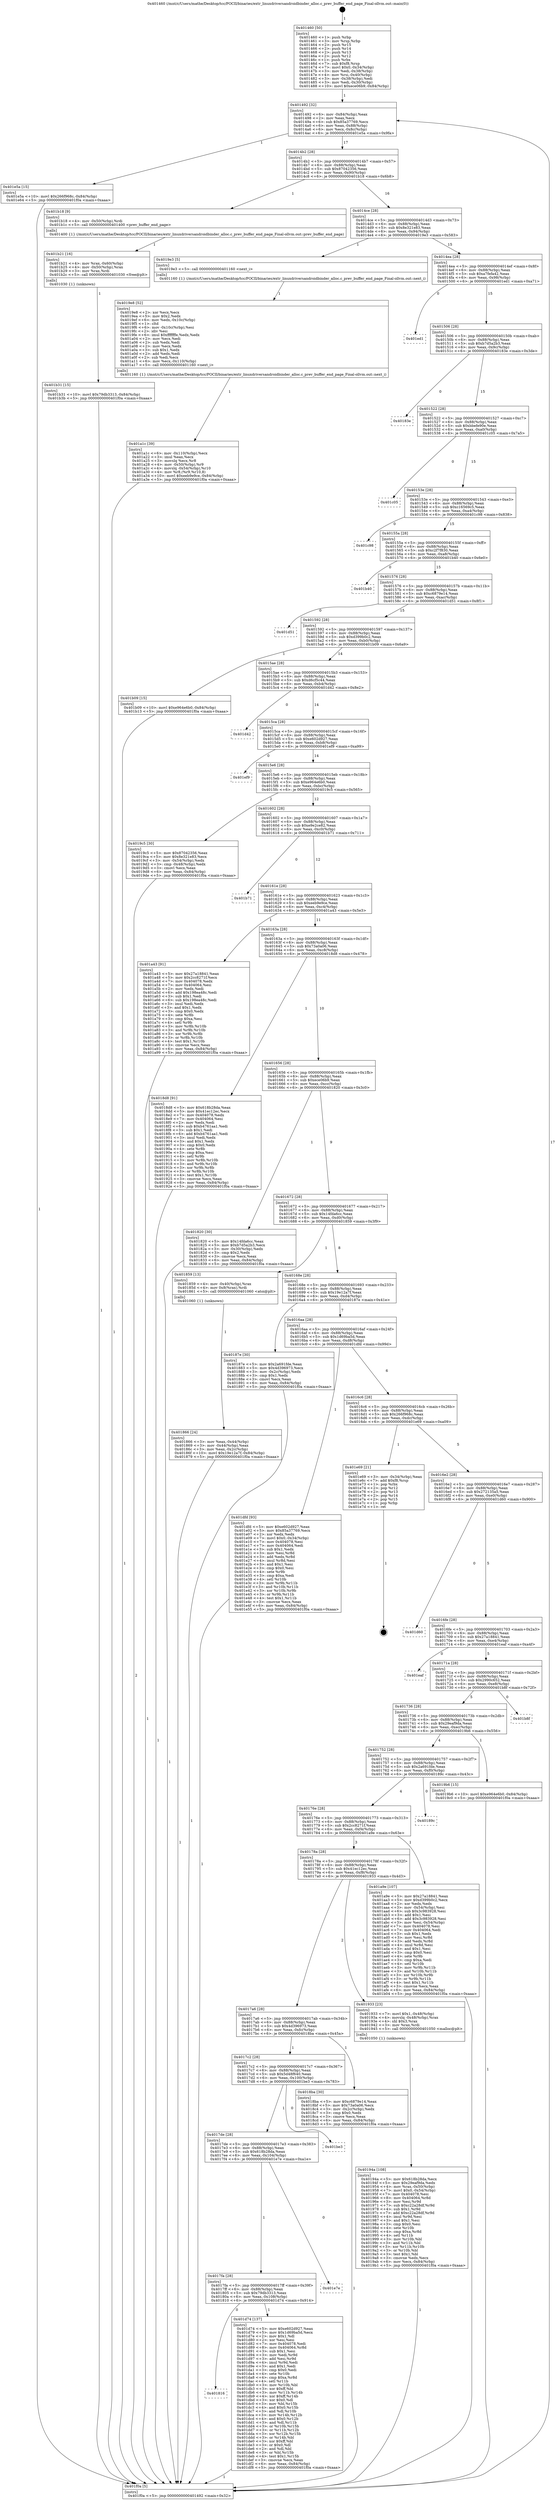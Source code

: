 digraph "0x401460" {
  label = "0x401460 (/mnt/c/Users/mathe/Desktop/tcc/POCII/binaries/extr_linuxdriversandroidbinder_alloc.c_prev_buffer_end_page_Final-ollvm.out::main(0))"
  labelloc = "t"
  node[shape=record]

  Entry [label="",width=0.3,height=0.3,shape=circle,fillcolor=black,style=filled]
  "0x401492" [label="{
     0x401492 [32]\l
     | [instrs]\l
     &nbsp;&nbsp;0x401492 \<+6\>: mov -0x84(%rbp),%eax\l
     &nbsp;&nbsp;0x401498 \<+2\>: mov %eax,%ecx\l
     &nbsp;&nbsp;0x40149a \<+6\>: sub $0x85a37769,%ecx\l
     &nbsp;&nbsp;0x4014a0 \<+6\>: mov %eax,-0x88(%rbp)\l
     &nbsp;&nbsp;0x4014a6 \<+6\>: mov %ecx,-0x8c(%rbp)\l
     &nbsp;&nbsp;0x4014ac \<+6\>: je 0000000000401e5a \<main+0x9fa\>\l
  }"]
  "0x401e5a" [label="{
     0x401e5a [15]\l
     | [instrs]\l
     &nbsp;&nbsp;0x401e5a \<+10\>: movl $0x266f968c,-0x84(%rbp)\l
     &nbsp;&nbsp;0x401e64 \<+5\>: jmp 0000000000401f0a \<main+0xaaa\>\l
  }"]
  "0x4014b2" [label="{
     0x4014b2 [28]\l
     | [instrs]\l
     &nbsp;&nbsp;0x4014b2 \<+5\>: jmp 00000000004014b7 \<main+0x57\>\l
     &nbsp;&nbsp;0x4014b7 \<+6\>: mov -0x88(%rbp),%eax\l
     &nbsp;&nbsp;0x4014bd \<+5\>: sub $0x87042356,%eax\l
     &nbsp;&nbsp;0x4014c2 \<+6\>: mov %eax,-0x90(%rbp)\l
     &nbsp;&nbsp;0x4014c8 \<+6\>: je 0000000000401b18 \<main+0x6b8\>\l
  }"]
  Exit [label="",width=0.3,height=0.3,shape=circle,fillcolor=black,style=filled,peripheries=2]
  "0x401b18" [label="{
     0x401b18 [9]\l
     | [instrs]\l
     &nbsp;&nbsp;0x401b18 \<+4\>: mov -0x50(%rbp),%rdi\l
     &nbsp;&nbsp;0x401b1c \<+5\>: call 0000000000401400 \<prev_buffer_end_page\>\l
     | [calls]\l
     &nbsp;&nbsp;0x401400 \{1\} (/mnt/c/Users/mathe/Desktop/tcc/POCII/binaries/extr_linuxdriversandroidbinder_alloc.c_prev_buffer_end_page_Final-ollvm.out::prev_buffer_end_page)\l
  }"]
  "0x4014ce" [label="{
     0x4014ce [28]\l
     | [instrs]\l
     &nbsp;&nbsp;0x4014ce \<+5\>: jmp 00000000004014d3 \<main+0x73\>\l
     &nbsp;&nbsp;0x4014d3 \<+6\>: mov -0x88(%rbp),%eax\l
     &nbsp;&nbsp;0x4014d9 \<+5\>: sub $0x8e321e83,%eax\l
     &nbsp;&nbsp;0x4014de \<+6\>: mov %eax,-0x94(%rbp)\l
     &nbsp;&nbsp;0x4014e4 \<+6\>: je 00000000004019e3 \<main+0x583\>\l
  }"]
  "0x401816" [label="{
     0x401816\l
  }", style=dashed]
  "0x4019e3" [label="{
     0x4019e3 [5]\l
     | [instrs]\l
     &nbsp;&nbsp;0x4019e3 \<+5\>: call 0000000000401160 \<next_i\>\l
     | [calls]\l
     &nbsp;&nbsp;0x401160 \{1\} (/mnt/c/Users/mathe/Desktop/tcc/POCII/binaries/extr_linuxdriversandroidbinder_alloc.c_prev_buffer_end_page_Final-ollvm.out::next_i)\l
  }"]
  "0x4014ea" [label="{
     0x4014ea [28]\l
     | [instrs]\l
     &nbsp;&nbsp;0x4014ea \<+5\>: jmp 00000000004014ef \<main+0x8f\>\l
     &nbsp;&nbsp;0x4014ef \<+6\>: mov -0x88(%rbp),%eax\l
     &nbsp;&nbsp;0x4014f5 \<+5\>: sub $0xa7fefa42,%eax\l
     &nbsp;&nbsp;0x4014fa \<+6\>: mov %eax,-0x98(%rbp)\l
     &nbsp;&nbsp;0x401500 \<+6\>: je 0000000000401ed1 \<main+0xa71\>\l
  }"]
  "0x401d74" [label="{
     0x401d74 [137]\l
     | [instrs]\l
     &nbsp;&nbsp;0x401d74 \<+5\>: mov $0xe602d927,%eax\l
     &nbsp;&nbsp;0x401d79 \<+5\>: mov $0x1d69ba5d,%ecx\l
     &nbsp;&nbsp;0x401d7e \<+2\>: mov $0x1,%dl\l
     &nbsp;&nbsp;0x401d80 \<+2\>: xor %esi,%esi\l
     &nbsp;&nbsp;0x401d82 \<+7\>: mov 0x404078,%edi\l
     &nbsp;&nbsp;0x401d89 \<+8\>: mov 0x404064,%r8d\l
     &nbsp;&nbsp;0x401d91 \<+3\>: sub $0x1,%esi\l
     &nbsp;&nbsp;0x401d94 \<+3\>: mov %edi,%r9d\l
     &nbsp;&nbsp;0x401d97 \<+3\>: add %esi,%r9d\l
     &nbsp;&nbsp;0x401d9a \<+4\>: imul %r9d,%edi\l
     &nbsp;&nbsp;0x401d9e \<+3\>: and $0x1,%edi\l
     &nbsp;&nbsp;0x401da1 \<+3\>: cmp $0x0,%edi\l
     &nbsp;&nbsp;0x401da4 \<+4\>: sete %r10b\l
     &nbsp;&nbsp;0x401da8 \<+4\>: cmp $0xa,%r8d\l
     &nbsp;&nbsp;0x401dac \<+4\>: setl %r11b\l
     &nbsp;&nbsp;0x401db0 \<+3\>: mov %r10b,%bl\l
     &nbsp;&nbsp;0x401db3 \<+3\>: xor $0xff,%bl\l
     &nbsp;&nbsp;0x401db6 \<+3\>: mov %r11b,%r14b\l
     &nbsp;&nbsp;0x401db9 \<+4\>: xor $0xff,%r14b\l
     &nbsp;&nbsp;0x401dbd \<+3\>: xor $0x0,%dl\l
     &nbsp;&nbsp;0x401dc0 \<+3\>: mov %bl,%r15b\l
     &nbsp;&nbsp;0x401dc3 \<+4\>: and $0x0,%r15b\l
     &nbsp;&nbsp;0x401dc7 \<+3\>: and %dl,%r10b\l
     &nbsp;&nbsp;0x401dca \<+3\>: mov %r14b,%r12b\l
     &nbsp;&nbsp;0x401dcd \<+4\>: and $0x0,%r12b\l
     &nbsp;&nbsp;0x401dd1 \<+3\>: and %dl,%r11b\l
     &nbsp;&nbsp;0x401dd4 \<+3\>: or %r10b,%r15b\l
     &nbsp;&nbsp;0x401dd7 \<+3\>: or %r11b,%r12b\l
     &nbsp;&nbsp;0x401dda \<+3\>: xor %r12b,%r15b\l
     &nbsp;&nbsp;0x401ddd \<+3\>: or %r14b,%bl\l
     &nbsp;&nbsp;0x401de0 \<+3\>: xor $0xff,%bl\l
     &nbsp;&nbsp;0x401de3 \<+3\>: or $0x0,%dl\l
     &nbsp;&nbsp;0x401de6 \<+2\>: and %dl,%bl\l
     &nbsp;&nbsp;0x401de8 \<+3\>: or %bl,%r15b\l
     &nbsp;&nbsp;0x401deb \<+4\>: test $0x1,%r15b\l
     &nbsp;&nbsp;0x401def \<+3\>: cmovne %ecx,%eax\l
     &nbsp;&nbsp;0x401df2 \<+6\>: mov %eax,-0x84(%rbp)\l
     &nbsp;&nbsp;0x401df8 \<+5\>: jmp 0000000000401f0a \<main+0xaaa\>\l
  }"]
  "0x401ed1" [label="{
     0x401ed1\l
  }", style=dashed]
  "0x401506" [label="{
     0x401506 [28]\l
     | [instrs]\l
     &nbsp;&nbsp;0x401506 \<+5\>: jmp 000000000040150b \<main+0xab\>\l
     &nbsp;&nbsp;0x40150b \<+6\>: mov -0x88(%rbp),%eax\l
     &nbsp;&nbsp;0x401511 \<+5\>: sub $0xb7d5a2b3,%eax\l
     &nbsp;&nbsp;0x401516 \<+6\>: mov %eax,-0x9c(%rbp)\l
     &nbsp;&nbsp;0x40151c \<+6\>: je 000000000040183e \<main+0x3de\>\l
  }"]
  "0x4017fa" [label="{
     0x4017fa [28]\l
     | [instrs]\l
     &nbsp;&nbsp;0x4017fa \<+5\>: jmp 00000000004017ff \<main+0x39f\>\l
     &nbsp;&nbsp;0x4017ff \<+6\>: mov -0x88(%rbp),%eax\l
     &nbsp;&nbsp;0x401805 \<+5\>: sub $0x79db3313,%eax\l
     &nbsp;&nbsp;0x40180a \<+6\>: mov %eax,-0x108(%rbp)\l
     &nbsp;&nbsp;0x401810 \<+6\>: je 0000000000401d74 \<main+0x914\>\l
  }"]
  "0x40183e" [label="{
     0x40183e\l
  }", style=dashed]
  "0x401522" [label="{
     0x401522 [28]\l
     | [instrs]\l
     &nbsp;&nbsp;0x401522 \<+5\>: jmp 0000000000401527 \<main+0xc7\>\l
     &nbsp;&nbsp;0x401527 \<+6\>: mov -0x88(%rbp),%eax\l
     &nbsp;&nbsp;0x40152d \<+5\>: sub $0xbbefe90e,%eax\l
     &nbsp;&nbsp;0x401532 \<+6\>: mov %eax,-0xa0(%rbp)\l
     &nbsp;&nbsp;0x401538 \<+6\>: je 0000000000401c05 \<main+0x7a5\>\l
  }"]
  "0x401e7e" [label="{
     0x401e7e\l
  }", style=dashed]
  "0x401c05" [label="{
     0x401c05\l
  }", style=dashed]
  "0x40153e" [label="{
     0x40153e [28]\l
     | [instrs]\l
     &nbsp;&nbsp;0x40153e \<+5\>: jmp 0000000000401543 \<main+0xe3\>\l
     &nbsp;&nbsp;0x401543 \<+6\>: mov -0x88(%rbp),%eax\l
     &nbsp;&nbsp;0x401549 \<+5\>: sub $0xc16569c5,%eax\l
     &nbsp;&nbsp;0x40154e \<+6\>: mov %eax,-0xa4(%rbp)\l
     &nbsp;&nbsp;0x401554 \<+6\>: je 0000000000401c98 \<main+0x838\>\l
  }"]
  "0x4017de" [label="{
     0x4017de [28]\l
     | [instrs]\l
     &nbsp;&nbsp;0x4017de \<+5\>: jmp 00000000004017e3 \<main+0x383\>\l
     &nbsp;&nbsp;0x4017e3 \<+6\>: mov -0x88(%rbp),%eax\l
     &nbsp;&nbsp;0x4017e9 \<+5\>: sub $0x618b28da,%eax\l
     &nbsp;&nbsp;0x4017ee \<+6\>: mov %eax,-0x104(%rbp)\l
     &nbsp;&nbsp;0x4017f4 \<+6\>: je 0000000000401e7e \<main+0xa1e\>\l
  }"]
  "0x401c98" [label="{
     0x401c98\l
  }", style=dashed]
  "0x40155a" [label="{
     0x40155a [28]\l
     | [instrs]\l
     &nbsp;&nbsp;0x40155a \<+5\>: jmp 000000000040155f \<main+0xff\>\l
     &nbsp;&nbsp;0x40155f \<+6\>: mov -0x88(%rbp),%eax\l
     &nbsp;&nbsp;0x401565 \<+5\>: sub $0xc2f7f830,%eax\l
     &nbsp;&nbsp;0x40156a \<+6\>: mov %eax,-0xa8(%rbp)\l
     &nbsp;&nbsp;0x401570 \<+6\>: je 0000000000401b40 \<main+0x6e0\>\l
  }"]
  "0x401be3" [label="{
     0x401be3\l
  }", style=dashed]
  "0x401b40" [label="{
     0x401b40\l
  }", style=dashed]
  "0x401576" [label="{
     0x401576 [28]\l
     | [instrs]\l
     &nbsp;&nbsp;0x401576 \<+5\>: jmp 000000000040157b \<main+0x11b\>\l
     &nbsp;&nbsp;0x40157b \<+6\>: mov -0x88(%rbp),%eax\l
     &nbsp;&nbsp;0x401581 \<+5\>: sub $0xc6879e14,%eax\l
     &nbsp;&nbsp;0x401586 \<+6\>: mov %eax,-0xac(%rbp)\l
     &nbsp;&nbsp;0x40158c \<+6\>: je 0000000000401d51 \<main+0x8f1\>\l
  }"]
  "0x401b31" [label="{
     0x401b31 [15]\l
     | [instrs]\l
     &nbsp;&nbsp;0x401b31 \<+10\>: movl $0x79db3313,-0x84(%rbp)\l
     &nbsp;&nbsp;0x401b3b \<+5\>: jmp 0000000000401f0a \<main+0xaaa\>\l
  }"]
  "0x401d51" [label="{
     0x401d51\l
  }", style=dashed]
  "0x401592" [label="{
     0x401592 [28]\l
     | [instrs]\l
     &nbsp;&nbsp;0x401592 \<+5\>: jmp 0000000000401597 \<main+0x137\>\l
     &nbsp;&nbsp;0x401597 \<+6\>: mov -0x88(%rbp),%eax\l
     &nbsp;&nbsp;0x40159d \<+5\>: sub $0xd399b0c2,%eax\l
     &nbsp;&nbsp;0x4015a2 \<+6\>: mov %eax,-0xb0(%rbp)\l
     &nbsp;&nbsp;0x4015a8 \<+6\>: je 0000000000401b09 \<main+0x6a9\>\l
  }"]
  "0x401b21" [label="{
     0x401b21 [16]\l
     | [instrs]\l
     &nbsp;&nbsp;0x401b21 \<+4\>: mov %rax,-0x60(%rbp)\l
     &nbsp;&nbsp;0x401b25 \<+4\>: mov -0x50(%rbp),%rax\l
     &nbsp;&nbsp;0x401b29 \<+3\>: mov %rax,%rdi\l
     &nbsp;&nbsp;0x401b2c \<+5\>: call 0000000000401030 \<free@plt\>\l
     | [calls]\l
     &nbsp;&nbsp;0x401030 \{1\} (unknown)\l
  }"]
  "0x401b09" [label="{
     0x401b09 [15]\l
     | [instrs]\l
     &nbsp;&nbsp;0x401b09 \<+10\>: movl $0xe964e6b0,-0x84(%rbp)\l
     &nbsp;&nbsp;0x401b13 \<+5\>: jmp 0000000000401f0a \<main+0xaaa\>\l
  }"]
  "0x4015ae" [label="{
     0x4015ae [28]\l
     | [instrs]\l
     &nbsp;&nbsp;0x4015ae \<+5\>: jmp 00000000004015b3 \<main+0x153\>\l
     &nbsp;&nbsp;0x4015b3 \<+6\>: mov -0x88(%rbp),%eax\l
     &nbsp;&nbsp;0x4015b9 \<+5\>: sub $0xd6cf5c44,%eax\l
     &nbsp;&nbsp;0x4015be \<+6\>: mov %eax,-0xb4(%rbp)\l
     &nbsp;&nbsp;0x4015c4 \<+6\>: je 0000000000401d42 \<main+0x8e2\>\l
  }"]
  "0x401a1c" [label="{
     0x401a1c [39]\l
     | [instrs]\l
     &nbsp;&nbsp;0x401a1c \<+6\>: mov -0x110(%rbp),%ecx\l
     &nbsp;&nbsp;0x401a22 \<+3\>: imul %eax,%ecx\l
     &nbsp;&nbsp;0x401a25 \<+3\>: movslq %ecx,%r8\l
     &nbsp;&nbsp;0x401a28 \<+4\>: mov -0x50(%rbp),%r9\l
     &nbsp;&nbsp;0x401a2c \<+4\>: movslq -0x54(%rbp),%r10\l
     &nbsp;&nbsp;0x401a30 \<+4\>: mov %r8,(%r9,%r10,8)\l
     &nbsp;&nbsp;0x401a34 \<+10\>: movl $0xeeb9e9ce,-0x84(%rbp)\l
     &nbsp;&nbsp;0x401a3e \<+5\>: jmp 0000000000401f0a \<main+0xaaa\>\l
  }"]
  "0x401d42" [label="{
     0x401d42\l
  }", style=dashed]
  "0x4015ca" [label="{
     0x4015ca [28]\l
     | [instrs]\l
     &nbsp;&nbsp;0x4015ca \<+5\>: jmp 00000000004015cf \<main+0x16f\>\l
     &nbsp;&nbsp;0x4015cf \<+6\>: mov -0x88(%rbp),%eax\l
     &nbsp;&nbsp;0x4015d5 \<+5\>: sub $0xe602d927,%eax\l
     &nbsp;&nbsp;0x4015da \<+6\>: mov %eax,-0xb8(%rbp)\l
     &nbsp;&nbsp;0x4015e0 \<+6\>: je 0000000000401ef9 \<main+0xa99\>\l
  }"]
  "0x4019e8" [label="{
     0x4019e8 [52]\l
     | [instrs]\l
     &nbsp;&nbsp;0x4019e8 \<+2\>: xor %ecx,%ecx\l
     &nbsp;&nbsp;0x4019ea \<+5\>: mov $0x2,%edx\l
     &nbsp;&nbsp;0x4019ef \<+6\>: mov %edx,-0x10c(%rbp)\l
     &nbsp;&nbsp;0x4019f5 \<+1\>: cltd\l
     &nbsp;&nbsp;0x4019f6 \<+6\>: mov -0x10c(%rbp),%esi\l
     &nbsp;&nbsp;0x4019fc \<+2\>: idiv %esi\l
     &nbsp;&nbsp;0x4019fe \<+6\>: imul $0xfffffffe,%edx,%edx\l
     &nbsp;&nbsp;0x401a04 \<+2\>: mov %ecx,%edi\l
     &nbsp;&nbsp;0x401a06 \<+2\>: sub %edx,%edi\l
     &nbsp;&nbsp;0x401a08 \<+2\>: mov %ecx,%edx\l
     &nbsp;&nbsp;0x401a0a \<+3\>: sub $0x1,%edx\l
     &nbsp;&nbsp;0x401a0d \<+2\>: add %edx,%edi\l
     &nbsp;&nbsp;0x401a0f \<+2\>: sub %edi,%ecx\l
     &nbsp;&nbsp;0x401a11 \<+6\>: mov %ecx,-0x110(%rbp)\l
     &nbsp;&nbsp;0x401a17 \<+5\>: call 0000000000401160 \<next_i\>\l
     | [calls]\l
     &nbsp;&nbsp;0x401160 \{1\} (/mnt/c/Users/mathe/Desktop/tcc/POCII/binaries/extr_linuxdriversandroidbinder_alloc.c_prev_buffer_end_page_Final-ollvm.out::next_i)\l
  }"]
  "0x401ef9" [label="{
     0x401ef9\l
  }", style=dashed]
  "0x4015e6" [label="{
     0x4015e6 [28]\l
     | [instrs]\l
     &nbsp;&nbsp;0x4015e6 \<+5\>: jmp 00000000004015eb \<main+0x18b\>\l
     &nbsp;&nbsp;0x4015eb \<+6\>: mov -0x88(%rbp),%eax\l
     &nbsp;&nbsp;0x4015f1 \<+5\>: sub $0xe964e6b0,%eax\l
     &nbsp;&nbsp;0x4015f6 \<+6\>: mov %eax,-0xbc(%rbp)\l
     &nbsp;&nbsp;0x4015fc \<+6\>: je 00000000004019c5 \<main+0x565\>\l
  }"]
  "0x40194a" [label="{
     0x40194a [108]\l
     | [instrs]\l
     &nbsp;&nbsp;0x40194a \<+5\>: mov $0x618b28da,%ecx\l
     &nbsp;&nbsp;0x40194f \<+5\>: mov $0x29eaf9da,%edx\l
     &nbsp;&nbsp;0x401954 \<+4\>: mov %rax,-0x50(%rbp)\l
     &nbsp;&nbsp;0x401958 \<+7\>: movl $0x0,-0x54(%rbp)\l
     &nbsp;&nbsp;0x40195f \<+7\>: mov 0x404078,%esi\l
     &nbsp;&nbsp;0x401966 \<+8\>: mov 0x404064,%r8d\l
     &nbsp;&nbsp;0x40196e \<+3\>: mov %esi,%r9d\l
     &nbsp;&nbsp;0x401971 \<+7\>: sub $0xc22a28df,%r9d\l
     &nbsp;&nbsp;0x401978 \<+4\>: sub $0x1,%r9d\l
     &nbsp;&nbsp;0x40197c \<+7\>: add $0xc22a28df,%r9d\l
     &nbsp;&nbsp;0x401983 \<+4\>: imul %r9d,%esi\l
     &nbsp;&nbsp;0x401987 \<+3\>: and $0x1,%esi\l
     &nbsp;&nbsp;0x40198a \<+3\>: cmp $0x0,%esi\l
     &nbsp;&nbsp;0x40198d \<+4\>: sete %r10b\l
     &nbsp;&nbsp;0x401991 \<+4\>: cmp $0xa,%r8d\l
     &nbsp;&nbsp;0x401995 \<+4\>: setl %r11b\l
     &nbsp;&nbsp;0x401999 \<+3\>: mov %r10b,%bl\l
     &nbsp;&nbsp;0x40199c \<+3\>: and %r11b,%bl\l
     &nbsp;&nbsp;0x40199f \<+3\>: xor %r11b,%r10b\l
     &nbsp;&nbsp;0x4019a2 \<+3\>: or %r10b,%bl\l
     &nbsp;&nbsp;0x4019a5 \<+3\>: test $0x1,%bl\l
     &nbsp;&nbsp;0x4019a8 \<+3\>: cmovne %edx,%ecx\l
     &nbsp;&nbsp;0x4019ab \<+6\>: mov %ecx,-0x84(%rbp)\l
     &nbsp;&nbsp;0x4019b1 \<+5\>: jmp 0000000000401f0a \<main+0xaaa\>\l
  }"]
  "0x4019c5" [label="{
     0x4019c5 [30]\l
     | [instrs]\l
     &nbsp;&nbsp;0x4019c5 \<+5\>: mov $0x87042356,%eax\l
     &nbsp;&nbsp;0x4019ca \<+5\>: mov $0x8e321e83,%ecx\l
     &nbsp;&nbsp;0x4019cf \<+3\>: mov -0x54(%rbp),%edx\l
     &nbsp;&nbsp;0x4019d2 \<+3\>: cmp -0x48(%rbp),%edx\l
     &nbsp;&nbsp;0x4019d5 \<+3\>: cmovl %ecx,%eax\l
     &nbsp;&nbsp;0x4019d8 \<+6\>: mov %eax,-0x84(%rbp)\l
     &nbsp;&nbsp;0x4019de \<+5\>: jmp 0000000000401f0a \<main+0xaaa\>\l
  }"]
  "0x401602" [label="{
     0x401602 [28]\l
     | [instrs]\l
     &nbsp;&nbsp;0x401602 \<+5\>: jmp 0000000000401607 \<main+0x1a7\>\l
     &nbsp;&nbsp;0x401607 \<+6\>: mov -0x88(%rbp),%eax\l
     &nbsp;&nbsp;0x40160d \<+5\>: sub $0xe9e2ce82,%eax\l
     &nbsp;&nbsp;0x401612 \<+6\>: mov %eax,-0xc0(%rbp)\l
     &nbsp;&nbsp;0x401618 \<+6\>: je 0000000000401b71 \<main+0x711\>\l
  }"]
  "0x4017c2" [label="{
     0x4017c2 [28]\l
     | [instrs]\l
     &nbsp;&nbsp;0x4017c2 \<+5\>: jmp 00000000004017c7 \<main+0x367\>\l
     &nbsp;&nbsp;0x4017c7 \<+6\>: mov -0x88(%rbp),%eax\l
     &nbsp;&nbsp;0x4017cd \<+5\>: sub $0x5d48f640,%eax\l
     &nbsp;&nbsp;0x4017d2 \<+6\>: mov %eax,-0x100(%rbp)\l
     &nbsp;&nbsp;0x4017d8 \<+6\>: je 0000000000401be3 \<main+0x783\>\l
  }"]
  "0x401b71" [label="{
     0x401b71\l
  }", style=dashed]
  "0x40161e" [label="{
     0x40161e [28]\l
     | [instrs]\l
     &nbsp;&nbsp;0x40161e \<+5\>: jmp 0000000000401623 \<main+0x1c3\>\l
     &nbsp;&nbsp;0x401623 \<+6\>: mov -0x88(%rbp),%eax\l
     &nbsp;&nbsp;0x401629 \<+5\>: sub $0xeeb9e9ce,%eax\l
     &nbsp;&nbsp;0x40162e \<+6\>: mov %eax,-0xc4(%rbp)\l
     &nbsp;&nbsp;0x401634 \<+6\>: je 0000000000401a43 \<main+0x5e3\>\l
  }"]
  "0x4018ba" [label="{
     0x4018ba [30]\l
     | [instrs]\l
     &nbsp;&nbsp;0x4018ba \<+5\>: mov $0xc6879e14,%eax\l
     &nbsp;&nbsp;0x4018bf \<+5\>: mov $0x73a0a06,%ecx\l
     &nbsp;&nbsp;0x4018c4 \<+3\>: mov -0x2c(%rbp),%edx\l
     &nbsp;&nbsp;0x4018c7 \<+3\>: cmp $0x0,%edx\l
     &nbsp;&nbsp;0x4018ca \<+3\>: cmove %ecx,%eax\l
     &nbsp;&nbsp;0x4018cd \<+6\>: mov %eax,-0x84(%rbp)\l
     &nbsp;&nbsp;0x4018d3 \<+5\>: jmp 0000000000401f0a \<main+0xaaa\>\l
  }"]
  "0x401a43" [label="{
     0x401a43 [91]\l
     | [instrs]\l
     &nbsp;&nbsp;0x401a43 \<+5\>: mov $0x27a18841,%eax\l
     &nbsp;&nbsp;0x401a48 \<+5\>: mov $0x2cc8271f,%ecx\l
     &nbsp;&nbsp;0x401a4d \<+7\>: mov 0x404078,%edx\l
     &nbsp;&nbsp;0x401a54 \<+7\>: mov 0x404064,%esi\l
     &nbsp;&nbsp;0x401a5b \<+2\>: mov %edx,%edi\l
     &nbsp;&nbsp;0x401a5d \<+6\>: add $0x198ea48c,%edi\l
     &nbsp;&nbsp;0x401a63 \<+3\>: sub $0x1,%edi\l
     &nbsp;&nbsp;0x401a66 \<+6\>: sub $0x198ea48c,%edi\l
     &nbsp;&nbsp;0x401a6c \<+3\>: imul %edi,%edx\l
     &nbsp;&nbsp;0x401a6f \<+3\>: and $0x1,%edx\l
     &nbsp;&nbsp;0x401a72 \<+3\>: cmp $0x0,%edx\l
     &nbsp;&nbsp;0x401a75 \<+4\>: sete %r8b\l
     &nbsp;&nbsp;0x401a79 \<+3\>: cmp $0xa,%esi\l
     &nbsp;&nbsp;0x401a7c \<+4\>: setl %r9b\l
     &nbsp;&nbsp;0x401a80 \<+3\>: mov %r8b,%r10b\l
     &nbsp;&nbsp;0x401a83 \<+3\>: and %r9b,%r10b\l
     &nbsp;&nbsp;0x401a86 \<+3\>: xor %r9b,%r8b\l
     &nbsp;&nbsp;0x401a89 \<+3\>: or %r8b,%r10b\l
     &nbsp;&nbsp;0x401a8c \<+4\>: test $0x1,%r10b\l
     &nbsp;&nbsp;0x401a90 \<+3\>: cmovne %ecx,%eax\l
     &nbsp;&nbsp;0x401a93 \<+6\>: mov %eax,-0x84(%rbp)\l
     &nbsp;&nbsp;0x401a99 \<+5\>: jmp 0000000000401f0a \<main+0xaaa\>\l
  }"]
  "0x40163a" [label="{
     0x40163a [28]\l
     | [instrs]\l
     &nbsp;&nbsp;0x40163a \<+5\>: jmp 000000000040163f \<main+0x1df\>\l
     &nbsp;&nbsp;0x40163f \<+6\>: mov -0x88(%rbp),%eax\l
     &nbsp;&nbsp;0x401645 \<+5\>: sub $0x73a0a06,%eax\l
     &nbsp;&nbsp;0x40164a \<+6\>: mov %eax,-0xc8(%rbp)\l
     &nbsp;&nbsp;0x401650 \<+6\>: je 00000000004018d8 \<main+0x478\>\l
  }"]
  "0x4017a6" [label="{
     0x4017a6 [28]\l
     | [instrs]\l
     &nbsp;&nbsp;0x4017a6 \<+5\>: jmp 00000000004017ab \<main+0x34b\>\l
     &nbsp;&nbsp;0x4017ab \<+6\>: mov -0x88(%rbp),%eax\l
     &nbsp;&nbsp;0x4017b1 \<+5\>: sub $0x4d396973,%eax\l
     &nbsp;&nbsp;0x4017b6 \<+6\>: mov %eax,-0xfc(%rbp)\l
     &nbsp;&nbsp;0x4017bc \<+6\>: je 00000000004018ba \<main+0x45a\>\l
  }"]
  "0x4018d8" [label="{
     0x4018d8 [91]\l
     | [instrs]\l
     &nbsp;&nbsp;0x4018d8 \<+5\>: mov $0x618b28da,%eax\l
     &nbsp;&nbsp;0x4018dd \<+5\>: mov $0x41ec12ec,%ecx\l
     &nbsp;&nbsp;0x4018e2 \<+7\>: mov 0x404078,%edx\l
     &nbsp;&nbsp;0x4018e9 \<+7\>: mov 0x404064,%esi\l
     &nbsp;&nbsp;0x4018f0 \<+2\>: mov %edx,%edi\l
     &nbsp;&nbsp;0x4018f2 \<+6\>: sub $0xb4761aa1,%edi\l
     &nbsp;&nbsp;0x4018f8 \<+3\>: sub $0x1,%edi\l
     &nbsp;&nbsp;0x4018fb \<+6\>: add $0xb4761aa1,%edi\l
     &nbsp;&nbsp;0x401901 \<+3\>: imul %edi,%edx\l
     &nbsp;&nbsp;0x401904 \<+3\>: and $0x1,%edx\l
     &nbsp;&nbsp;0x401907 \<+3\>: cmp $0x0,%edx\l
     &nbsp;&nbsp;0x40190a \<+4\>: sete %r8b\l
     &nbsp;&nbsp;0x40190e \<+3\>: cmp $0xa,%esi\l
     &nbsp;&nbsp;0x401911 \<+4\>: setl %r9b\l
     &nbsp;&nbsp;0x401915 \<+3\>: mov %r8b,%r10b\l
     &nbsp;&nbsp;0x401918 \<+3\>: and %r9b,%r10b\l
     &nbsp;&nbsp;0x40191b \<+3\>: xor %r9b,%r8b\l
     &nbsp;&nbsp;0x40191e \<+3\>: or %r8b,%r10b\l
     &nbsp;&nbsp;0x401921 \<+4\>: test $0x1,%r10b\l
     &nbsp;&nbsp;0x401925 \<+3\>: cmovne %ecx,%eax\l
     &nbsp;&nbsp;0x401928 \<+6\>: mov %eax,-0x84(%rbp)\l
     &nbsp;&nbsp;0x40192e \<+5\>: jmp 0000000000401f0a \<main+0xaaa\>\l
  }"]
  "0x401656" [label="{
     0x401656 [28]\l
     | [instrs]\l
     &nbsp;&nbsp;0x401656 \<+5\>: jmp 000000000040165b \<main+0x1fb\>\l
     &nbsp;&nbsp;0x40165b \<+6\>: mov -0x88(%rbp),%eax\l
     &nbsp;&nbsp;0x401661 \<+5\>: sub $0xece06b9,%eax\l
     &nbsp;&nbsp;0x401666 \<+6\>: mov %eax,-0xcc(%rbp)\l
     &nbsp;&nbsp;0x40166c \<+6\>: je 0000000000401820 \<main+0x3c0\>\l
  }"]
  "0x401933" [label="{
     0x401933 [23]\l
     | [instrs]\l
     &nbsp;&nbsp;0x401933 \<+7\>: movl $0x1,-0x48(%rbp)\l
     &nbsp;&nbsp;0x40193a \<+4\>: movslq -0x48(%rbp),%rax\l
     &nbsp;&nbsp;0x40193e \<+4\>: shl $0x3,%rax\l
     &nbsp;&nbsp;0x401942 \<+3\>: mov %rax,%rdi\l
     &nbsp;&nbsp;0x401945 \<+5\>: call 0000000000401050 \<malloc@plt\>\l
     | [calls]\l
     &nbsp;&nbsp;0x401050 \{1\} (unknown)\l
  }"]
  "0x401820" [label="{
     0x401820 [30]\l
     | [instrs]\l
     &nbsp;&nbsp;0x401820 \<+5\>: mov $0x14fda6cc,%eax\l
     &nbsp;&nbsp;0x401825 \<+5\>: mov $0xb7d5a2b3,%ecx\l
     &nbsp;&nbsp;0x40182a \<+3\>: mov -0x30(%rbp),%edx\l
     &nbsp;&nbsp;0x40182d \<+3\>: cmp $0x2,%edx\l
     &nbsp;&nbsp;0x401830 \<+3\>: cmovne %ecx,%eax\l
     &nbsp;&nbsp;0x401833 \<+6\>: mov %eax,-0x84(%rbp)\l
     &nbsp;&nbsp;0x401839 \<+5\>: jmp 0000000000401f0a \<main+0xaaa\>\l
  }"]
  "0x401672" [label="{
     0x401672 [28]\l
     | [instrs]\l
     &nbsp;&nbsp;0x401672 \<+5\>: jmp 0000000000401677 \<main+0x217\>\l
     &nbsp;&nbsp;0x401677 \<+6\>: mov -0x88(%rbp),%eax\l
     &nbsp;&nbsp;0x40167d \<+5\>: sub $0x14fda6cc,%eax\l
     &nbsp;&nbsp;0x401682 \<+6\>: mov %eax,-0xd0(%rbp)\l
     &nbsp;&nbsp;0x401688 \<+6\>: je 0000000000401859 \<main+0x3f9\>\l
  }"]
  "0x401f0a" [label="{
     0x401f0a [5]\l
     | [instrs]\l
     &nbsp;&nbsp;0x401f0a \<+5\>: jmp 0000000000401492 \<main+0x32\>\l
  }"]
  "0x401460" [label="{
     0x401460 [50]\l
     | [instrs]\l
     &nbsp;&nbsp;0x401460 \<+1\>: push %rbp\l
     &nbsp;&nbsp;0x401461 \<+3\>: mov %rsp,%rbp\l
     &nbsp;&nbsp;0x401464 \<+2\>: push %r15\l
     &nbsp;&nbsp;0x401466 \<+2\>: push %r14\l
     &nbsp;&nbsp;0x401468 \<+2\>: push %r13\l
     &nbsp;&nbsp;0x40146a \<+2\>: push %r12\l
     &nbsp;&nbsp;0x40146c \<+1\>: push %rbx\l
     &nbsp;&nbsp;0x40146d \<+7\>: sub $0xf8,%rsp\l
     &nbsp;&nbsp;0x401474 \<+7\>: movl $0x0,-0x34(%rbp)\l
     &nbsp;&nbsp;0x40147b \<+3\>: mov %edi,-0x38(%rbp)\l
     &nbsp;&nbsp;0x40147e \<+4\>: mov %rsi,-0x40(%rbp)\l
     &nbsp;&nbsp;0x401482 \<+3\>: mov -0x38(%rbp),%edi\l
     &nbsp;&nbsp;0x401485 \<+3\>: mov %edi,-0x30(%rbp)\l
     &nbsp;&nbsp;0x401488 \<+10\>: movl $0xece06b9,-0x84(%rbp)\l
  }"]
  "0x40178a" [label="{
     0x40178a [28]\l
     | [instrs]\l
     &nbsp;&nbsp;0x40178a \<+5\>: jmp 000000000040178f \<main+0x32f\>\l
     &nbsp;&nbsp;0x40178f \<+6\>: mov -0x88(%rbp),%eax\l
     &nbsp;&nbsp;0x401795 \<+5\>: sub $0x41ec12ec,%eax\l
     &nbsp;&nbsp;0x40179a \<+6\>: mov %eax,-0xf8(%rbp)\l
     &nbsp;&nbsp;0x4017a0 \<+6\>: je 0000000000401933 \<main+0x4d3\>\l
  }"]
  "0x401859" [label="{
     0x401859 [13]\l
     | [instrs]\l
     &nbsp;&nbsp;0x401859 \<+4\>: mov -0x40(%rbp),%rax\l
     &nbsp;&nbsp;0x40185d \<+4\>: mov 0x8(%rax),%rdi\l
     &nbsp;&nbsp;0x401861 \<+5\>: call 0000000000401060 \<atoi@plt\>\l
     | [calls]\l
     &nbsp;&nbsp;0x401060 \{1\} (unknown)\l
  }"]
  "0x40168e" [label="{
     0x40168e [28]\l
     | [instrs]\l
     &nbsp;&nbsp;0x40168e \<+5\>: jmp 0000000000401693 \<main+0x233\>\l
     &nbsp;&nbsp;0x401693 \<+6\>: mov -0x88(%rbp),%eax\l
     &nbsp;&nbsp;0x401699 \<+5\>: sub $0x19e12a7f,%eax\l
     &nbsp;&nbsp;0x40169e \<+6\>: mov %eax,-0xd4(%rbp)\l
     &nbsp;&nbsp;0x4016a4 \<+6\>: je 000000000040187e \<main+0x41e\>\l
  }"]
  "0x401866" [label="{
     0x401866 [24]\l
     | [instrs]\l
     &nbsp;&nbsp;0x401866 \<+3\>: mov %eax,-0x44(%rbp)\l
     &nbsp;&nbsp;0x401869 \<+3\>: mov -0x44(%rbp),%eax\l
     &nbsp;&nbsp;0x40186c \<+3\>: mov %eax,-0x2c(%rbp)\l
     &nbsp;&nbsp;0x40186f \<+10\>: movl $0x19e12a7f,-0x84(%rbp)\l
     &nbsp;&nbsp;0x401879 \<+5\>: jmp 0000000000401f0a \<main+0xaaa\>\l
  }"]
  "0x401a9e" [label="{
     0x401a9e [107]\l
     | [instrs]\l
     &nbsp;&nbsp;0x401a9e \<+5\>: mov $0x27a18841,%eax\l
     &nbsp;&nbsp;0x401aa3 \<+5\>: mov $0xd399b0c2,%ecx\l
     &nbsp;&nbsp;0x401aa8 \<+2\>: xor %edx,%edx\l
     &nbsp;&nbsp;0x401aaa \<+3\>: mov -0x54(%rbp),%esi\l
     &nbsp;&nbsp;0x401aad \<+6\>: sub $0x3c983928,%esi\l
     &nbsp;&nbsp;0x401ab3 \<+3\>: add $0x1,%esi\l
     &nbsp;&nbsp;0x401ab6 \<+6\>: add $0x3c983928,%esi\l
     &nbsp;&nbsp;0x401abc \<+3\>: mov %esi,-0x54(%rbp)\l
     &nbsp;&nbsp;0x401abf \<+7\>: mov 0x404078,%esi\l
     &nbsp;&nbsp;0x401ac6 \<+7\>: mov 0x404064,%edi\l
     &nbsp;&nbsp;0x401acd \<+3\>: sub $0x1,%edx\l
     &nbsp;&nbsp;0x401ad0 \<+3\>: mov %esi,%r8d\l
     &nbsp;&nbsp;0x401ad3 \<+3\>: add %edx,%r8d\l
     &nbsp;&nbsp;0x401ad6 \<+4\>: imul %r8d,%esi\l
     &nbsp;&nbsp;0x401ada \<+3\>: and $0x1,%esi\l
     &nbsp;&nbsp;0x401add \<+3\>: cmp $0x0,%esi\l
     &nbsp;&nbsp;0x401ae0 \<+4\>: sete %r9b\l
     &nbsp;&nbsp;0x401ae4 \<+3\>: cmp $0xa,%edi\l
     &nbsp;&nbsp;0x401ae7 \<+4\>: setl %r10b\l
     &nbsp;&nbsp;0x401aeb \<+3\>: mov %r9b,%r11b\l
     &nbsp;&nbsp;0x401aee \<+3\>: and %r10b,%r11b\l
     &nbsp;&nbsp;0x401af1 \<+3\>: xor %r10b,%r9b\l
     &nbsp;&nbsp;0x401af4 \<+3\>: or %r9b,%r11b\l
     &nbsp;&nbsp;0x401af7 \<+4\>: test $0x1,%r11b\l
     &nbsp;&nbsp;0x401afb \<+3\>: cmovne %ecx,%eax\l
     &nbsp;&nbsp;0x401afe \<+6\>: mov %eax,-0x84(%rbp)\l
     &nbsp;&nbsp;0x401b04 \<+5\>: jmp 0000000000401f0a \<main+0xaaa\>\l
  }"]
  "0x40187e" [label="{
     0x40187e [30]\l
     | [instrs]\l
     &nbsp;&nbsp;0x40187e \<+5\>: mov $0x2a691fde,%eax\l
     &nbsp;&nbsp;0x401883 \<+5\>: mov $0x4d396973,%ecx\l
     &nbsp;&nbsp;0x401888 \<+3\>: mov -0x2c(%rbp),%edx\l
     &nbsp;&nbsp;0x40188b \<+3\>: cmp $0x1,%edx\l
     &nbsp;&nbsp;0x40188e \<+3\>: cmovl %ecx,%eax\l
     &nbsp;&nbsp;0x401891 \<+6\>: mov %eax,-0x84(%rbp)\l
     &nbsp;&nbsp;0x401897 \<+5\>: jmp 0000000000401f0a \<main+0xaaa\>\l
  }"]
  "0x4016aa" [label="{
     0x4016aa [28]\l
     | [instrs]\l
     &nbsp;&nbsp;0x4016aa \<+5\>: jmp 00000000004016af \<main+0x24f\>\l
     &nbsp;&nbsp;0x4016af \<+6\>: mov -0x88(%rbp),%eax\l
     &nbsp;&nbsp;0x4016b5 \<+5\>: sub $0x1d69ba5d,%eax\l
     &nbsp;&nbsp;0x4016ba \<+6\>: mov %eax,-0xd8(%rbp)\l
     &nbsp;&nbsp;0x4016c0 \<+6\>: je 0000000000401dfd \<main+0x99d\>\l
  }"]
  "0x40176e" [label="{
     0x40176e [28]\l
     | [instrs]\l
     &nbsp;&nbsp;0x40176e \<+5\>: jmp 0000000000401773 \<main+0x313\>\l
     &nbsp;&nbsp;0x401773 \<+6\>: mov -0x88(%rbp),%eax\l
     &nbsp;&nbsp;0x401779 \<+5\>: sub $0x2cc8271f,%eax\l
     &nbsp;&nbsp;0x40177e \<+6\>: mov %eax,-0xf4(%rbp)\l
     &nbsp;&nbsp;0x401784 \<+6\>: je 0000000000401a9e \<main+0x63e\>\l
  }"]
  "0x401dfd" [label="{
     0x401dfd [93]\l
     | [instrs]\l
     &nbsp;&nbsp;0x401dfd \<+5\>: mov $0xe602d927,%eax\l
     &nbsp;&nbsp;0x401e02 \<+5\>: mov $0x85a37769,%ecx\l
     &nbsp;&nbsp;0x401e07 \<+2\>: xor %edx,%edx\l
     &nbsp;&nbsp;0x401e09 \<+7\>: movl $0x0,-0x34(%rbp)\l
     &nbsp;&nbsp;0x401e10 \<+7\>: mov 0x404078,%esi\l
     &nbsp;&nbsp;0x401e17 \<+7\>: mov 0x404064,%edi\l
     &nbsp;&nbsp;0x401e1e \<+3\>: sub $0x1,%edx\l
     &nbsp;&nbsp;0x401e21 \<+3\>: mov %esi,%r8d\l
     &nbsp;&nbsp;0x401e24 \<+3\>: add %edx,%r8d\l
     &nbsp;&nbsp;0x401e27 \<+4\>: imul %r8d,%esi\l
     &nbsp;&nbsp;0x401e2b \<+3\>: and $0x1,%esi\l
     &nbsp;&nbsp;0x401e2e \<+3\>: cmp $0x0,%esi\l
     &nbsp;&nbsp;0x401e31 \<+4\>: sete %r9b\l
     &nbsp;&nbsp;0x401e35 \<+3\>: cmp $0xa,%edi\l
     &nbsp;&nbsp;0x401e38 \<+4\>: setl %r10b\l
     &nbsp;&nbsp;0x401e3c \<+3\>: mov %r9b,%r11b\l
     &nbsp;&nbsp;0x401e3f \<+3\>: and %r10b,%r11b\l
     &nbsp;&nbsp;0x401e42 \<+3\>: xor %r10b,%r9b\l
     &nbsp;&nbsp;0x401e45 \<+3\>: or %r9b,%r11b\l
     &nbsp;&nbsp;0x401e48 \<+4\>: test $0x1,%r11b\l
     &nbsp;&nbsp;0x401e4c \<+3\>: cmovne %ecx,%eax\l
     &nbsp;&nbsp;0x401e4f \<+6\>: mov %eax,-0x84(%rbp)\l
     &nbsp;&nbsp;0x401e55 \<+5\>: jmp 0000000000401f0a \<main+0xaaa\>\l
  }"]
  "0x4016c6" [label="{
     0x4016c6 [28]\l
     | [instrs]\l
     &nbsp;&nbsp;0x4016c6 \<+5\>: jmp 00000000004016cb \<main+0x26b\>\l
     &nbsp;&nbsp;0x4016cb \<+6\>: mov -0x88(%rbp),%eax\l
     &nbsp;&nbsp;0x4016d1 \<+5\>: sub $0x266f968c,%eax\l
     &nbsp;&nbsp;0x4016d6 \<+6\>: mov %eax,-0xdc(%rbp)\l
     &nbsp;&nbsp;0x4016dc \<+6\>: je 0000000000401e69 \<main+0xa09\>\l
  }"]
  "0x40189c" [label="{
     0x40189c\l
  }", style=dashed]
  "0x401e69" [label="{
     0x401e69 [21]\l
     | [instrs]\l
     &nbsp;&nbsp;0x401e69 \<+3\>: mov -0x34(%rbp),%eax\l
     &nbsp;&nbsp;0x401e6c \<+7\>: add $0xf8,%rsp\l
     &nbsp;&nbsp;0x401e73 \<+1\>: pop %rbx\l
     &nbsp;&nbsp;0x401e74 \<+2\>: pop %r12\l
     &nbsp;&nbsp;0x401e76 \<+2\>: pop %r13\l
     &nbsp;&nbsp;0x401e78 \<+2\>: pop %r14\l
     &nbsp;&nbsp;0x401e7a \<+2\>: pop %r15\l
     &nbsp;&nbsp;0x401e7c \<+1\>: pop %rbp\l
     &nbsp;&nbsp;0x401e7d \<+1\>: ret\l
  }"]
  "0x4016e2" [label="{
     0x4016e2 [28]\l
     | [instrs]\l
     &nbsp;&nbsp;0x4016e2 \<+5\>: jmp 00000000004016e7 \<main+0x287\>\l
     &nbsp;&nbsp;0x4016e7 \<+6\>: mov -0x88(%rbp),%eax\l
     &nbsp;&nbsp;0x4016ed \<+5\>: sub $0x272135a5,%eax\l
     &nbsp;&nbsp;0x4016f2 \<+6\>: mov %eax,-0xe0(%rbp)\l
     &nbsp;&nbsp;0x4016f8 \<+6\>: je 0000000000401d60 \<main+0x900\>\l
  }"]
  "0x401752" [label="{
     0x401752 [28]\l
     | [instrs]\l
     &nbsp;&nbsp;0x401752 \<+5\>: jmp 0000000000401757 \<main+0x2f7\>\l
     &nbsp;&nbsp;0x401757 \<+6\>: mov -0x88(%rbp),%eax\l
     &nbsp;&nbsp;0x40175d \<+5\>: sub $0x2a691fde,%eax\l
     &nbsp;&nbsp;0x401762 \<+6\>: mov %eax,-0xf0(%rbp)\l
     &nbsp;&nbsp;0x401768 \<+6\>: je 000000000040189c \<main+0x43c\>\l
  }"]
  "0x401d60" [label="{
     0x401d60\l
  }", style=dashed]
  "0x4016fe" [label="{
     0x4016fe [28]\l
     | [instrs]\l
     &nbsp;&nbsp;0x4016fe \<+5\>: jmp 0000000000401703 \<main+0x2a3\>\l
     &nbsp;&nbsp;0x401703 \<+6\>: mov -0x88(%rbp),%eax\l
     &nbsp;&nbsp;0x401709 \<+5\>: sub $0x27a18841,%eax\l
     &nbsp;&nbsp;0x40170e \<+6\>: mov %eax,-0xe4(%rbp)\l
     &nbsp;&nbsp;0x401714 \<+6\>: je 0000000000401eaf \<main+0xa4f\>\l
  }"]
  "0x4019b6" [label="{
     0x4019b6 [15]\l
     | [instrs]\l
     &nbsp;&nbsp;0x4019b6 \<+10\>: movl $0xe964e6b0,-0x84(%rbp)\l
     &nbsp;&nbsp;0x4019c0 \<+5\>: jmp 0000000000401f0a \<main+0xaaa\>\l
  }"]
  "0x401eaf" [label="{
     0x401eaf\l
  }", style=dashed]
  "0x40171a" [label="{
     0x40171a [28]\l
     | [instrs]\l
     &nbsp;&nbsp;0x40171a \<+5\>: jmp 000000000040171f \<main+0x2bf\>\l
     &nbsp;&nbsp;0x40171f \<+6\>: mov -0x88(%rbp),%eax\l
     &nbsp;&nbsp;0x401725 \<+5\>: sub $0x2990c652,%eax\l
     &nbsp;&nbsp;0x40172a \<+6\>: mov %eax,-0xe8(%rbp)\l
     &nbsp;&nbsp;0x401730 \<+6\>: je 0000000000401b8f \<main+0x72f\>\l
  }"]
  "0x401736" [label="{
     0x401736 [28]\l
     | [instrs]\l
     &nbsp;&nbsp;0x401736 \<+5\>: jmp 000000000040173b \<main+0x2db\>\l
     &nbsp;&nbsp;0x40173b \<+6\>: mov -0x88(%rbp),%eax\l
     &nbsp;&nbsp;0x401741 \<+5\>: sub $0x29eaf9da,%eax\l
     &nbsp;&nbsp;0x401746 \<+6\>: mov %eax,-0xec(%rbp)\l
     &nbsp;&nbsp;0x40174c \<+6\>: je 00000000004019b6 \<main+0x556\>\l
  }"]
  "0x401b8f" [label="{
     0x401b8f\l
  }", style=dashed]
  Entry -> "0x401460" [label=" 1"]
  "0x401492" -> "0x401e5a" [label=" 1"]
  "0x401492" -> "0x4014b2" [label=" 17"]
  "0x401e69" -> Exit [label=" 1"]
  "0x4014b2" -> "0x401b18" [label=" 1"]
  "0x4014b2" -> "0x4014ce" [label=" 16"]
  "0x401e5a" -> "0x401f0a" [label=" 1"]
  "0x4014ce" -> "0x4019e3" [label=" 1"]
  "0x4014ce" -> "0x4014ea" [label=" 15"]
  "0x401dfd" -> "0x401f0a" [label=" 1"]
  "0x4014ea" -> "0x401ed1" [label=" 0"]
  "0x4014ea" -> "0x401506" [label=" 15"]
  "0x401d74" -> "0x401f0a" [label=" 1"]
  "0x401506" -> "0x40183e" [label=" 0"]
  "0x401506" -> "0x401522" [label=" 15"]
  "0x4017fa" -> "0x401d74" [label=" 1"]
  "0x401522" -> "0x401c05" [label=" 0"]
  "0x401522" -> "0x40153e" [label=" 15"]
  "0x4017fa" -> "0x401816" [label=" 0"]
  "0x40153e" -> "0x401c98" [label=" 0"]
  "0x40153e" -> "0x40155a" [label=" 15"]
  "0x4017de" -> "0x401e7e" [label=" 0"]
  "0x40155a" -> "0x401b40" [label=" 0"]
  "0x40155a" -> "0x401576" [label=" 15"]
  "0x4017de" -> "0x4017fa" [label=" 1"]
  "0x401576" -> "0x401d51" [label=" 0"]
  "0x401576" -> "0x401592" [label=" 15"]
  "0x4017c2" -> "0x401be3" [label=" 0"]
  "0x401592" -> "0x401b09" [label=" 1"]
  "0x401592" -> "0x4015ae" [label=" 14"]
  "0x4017c2" -> "0x4017de" [label=" 1"]
  "0x4015ae" -> "0x401d42" [label=" 0"]
  "0x4015ae" -> "0x4015ca" [label=" 14"]
  "0x401b31" -> "0x401f0a" [label=" 1"]
  "0x4015ca" -> "0x401ef9" [label=" 0"]
  "0x4015ca" -> "0x4015e6" [label=" 14"]
  "0x401b21" -> "0x401b31" [label=" 1"]
  "0x4015e6" -> "0x4019c5" [label=" 2"]
  "0x4015e6" -> "0x401602" [label=" 12"]
  "0x401b18" -> "0x401b21" [label=" 1"]
  "0x401602" -> "0x401b71" [label=" 0"]
  "0x401602" -> "0x40161e" [label=" 12"]
  "0x401b09" -> "0x401f0a" [label=" 1"]
  "0x40161e" -> "0x401a43" [label=" 1"]
  "0x40161e" -> "0x40163a" [label=" 11"]
  "0x401a9e" -> "0x401f0a" [label=" 1"]
  "0x40163a" -> "0x4018d8" [label=" 1"]
  "0x40163a" -> "0x401656" [label=" 10"]
  "0x401a1c" -> "0x401f0a" [label=" 1"]
  "0x401656" -> "0x401820" [label=" 1"]
  "0x401656" -> "0x401672" [label=" 9"]
  "0x401820" -> "0x401f0a" [label=" 1"]
  "0x401460" -> "0x401492" [label=" 1"]
  "0x401f0a" -> "0x401492" [label=" 17"]
  "0x4019e8" -> "0x401a1c" [label=" 1"]
  "0x401672" -> "0x401859" [label=" 1"]
  "0x401672" -> "0x40168e" [label=" 8"]
  "0x401859" -> "0x401866" [label=" 1"]
  "0x401866" -> "0x401f0a" [label=" 1"]
  "0x4019c5" -> "0x401f0a" [label=" 2"]
  "0x40168e" -> "0x40187e" [label=" 1"]
  "0x40168e" -> "0x4016aa" [label=" 7"]
  "0x40187e" -> "0x401f0a" [label=" 1"]
  "0x4019b6" -> "0x401f0a" [label=" 1"]
  "0x4016aa" -> "0x401dfd" [label=" 1"]
  "0x4016aa" -> "0x4016c6" [label=" 6"]
  "0x401933" -> "0x40194a" [label=" 1"]
  "0x4016c6" -> "0x401e69" [label=" 1"]
  "0x4016c6" -> "0x4016e2" [label=" 5"]
  "0x4018d8" -> "0x401f0a" [label=" 1"]
  "0x4016e2" -> "0x401d60" [label=" 0"]
  "0x4016e2" -> "0x4016fe" [label=" 5"]
  "0x4017a6" -> "0x4017c2" [label=" 1"]
  "0x4016fe" -> "0x401eaf" [label=" 0"]
  "0x4016fe" -> "0x40171a" [label=" 5"]
  "0x4017a6" -> "0x4018ba" [label=" 1"]
  "0x40171a" -> "0x401b8f" [label=" 0"]
  "0x40171a" -> "0x401736" [label=" 5"]
  "0x401a43" -> "0x401f0a" [label=" 1"]
  "0x401736" -> "0x4019b6" [label=" 1"]
  "0x401736" -> "0x401752" [label=" 4"]
  "0x4018ba" -> "0x401f0a" [label=" 1"]
  "0x401752" -> "0x40189c" [label=" 0"]
  "0x401752" -> "0x40176e" [label=" 4"]
  "0x40194a" -> "0x401f0a" [label=" 1"]
  "0x40176e" -> "0x401a9e" [label=" 1"]
  "0x40176e" -> "0x40178a" [label=" 3"]
  "0x4019e3" -> "0x4019e8" [label=" 1"]
  "0x40178a" -> "0x401933" [label=" 1"]
  "0x40178a" -> "0x4017a6" [label=" 2"]
}
